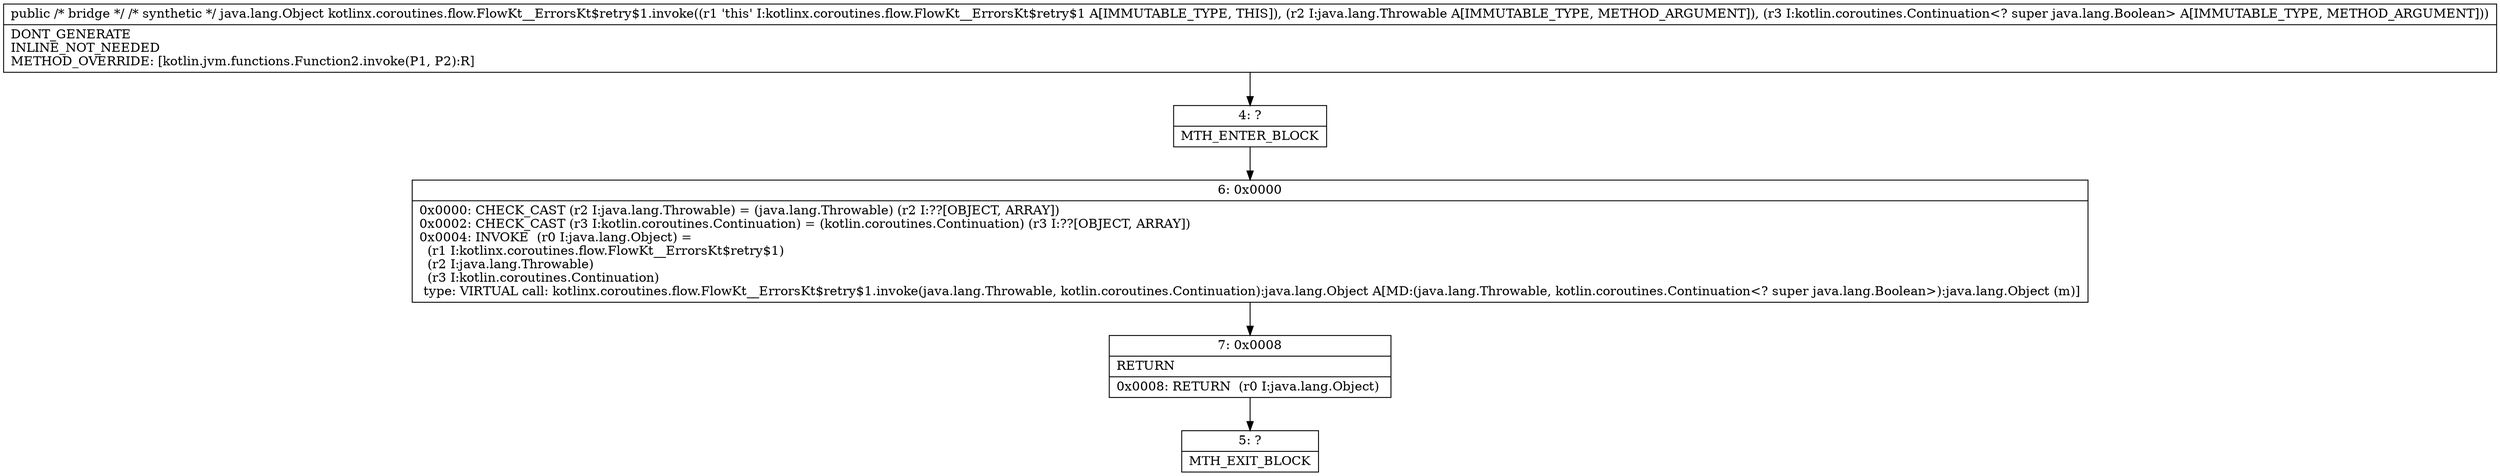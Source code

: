 digraph "CFG forkotlinx.coroutines.flow.FlowKt__ErrorsKt$retry$1.invoke(Ljava\/lang\/Object;Ljava\/lang\/Object;)Ljava\/lang\/Object;" {
Node_4 [shape=record,label="{4\:\ ?|MTH_ENTER_BLOCK\l}"];
Node_6 [shape=record,label="{6\:\ 0x0000|0x0000: CHECK_CAST (r2 I:java.lang.Throwable) = (java.lang.Throwable) (r2 I:??[OBJECT, ARRAY]) \l0x0002: CHECK_CAST (r3 I:kotlin.coroutines.Continuation) = (kotlin.coroutines.Continuation) (r3 I:??[OBJECT, ARRAY]) \l0x0004: INVOKE  (r0 I:java.lang.Object) = \l  (r1 I:kotlinx.coroutines.flow.FlowKt__ErrorsKt$retry$1)\l  (r2 I:java.lang.Throwable)\l  (r3 I:kotlin.coroutines.Continuation)\l type: VIRTUAL call: kotlinx.coroutines.flow.FlowKt__ErrorsKt$retry$1.invoke(java.lang.Throwable, kotlin.coroutines.Continuation):java.lang.Object A[MD:(java.lang.Throwable, kotlin.coroutines.Continuation\<? super java.lang.Boolean\>):java.lang.Object (m)]\l}"];
Node_7 [shape=record,label="{7\:\ 0x0008|RETURN\l|0x0008: RETURN  (r0 I:java.lang.Object) \l}"];
Node_5 [shape=record,label="{5\:\ ?|MTH_EXIT_BLOCK\l}"];
MethodNode[shape=record,label="{public \/* bridge *\/ \/* synthetic *\/ java.lang.Object kotlinx.coroutines.flow.FlowKt__ErrorsKt$retry$1.invoke((r1 'this' I:kotlinx.coroutines.flow.FlowKt__ErrorsKt$retry$1 A[IMMUTABLE_TYPE, THIS]), (r2 I:java.lang.Throwable A[IMMUTABLE_TYPE, METHOD_ARGUMENT]), (r3 I:kotlin.coroutines.Continuation\<? super java.lang.Boolean\> A[IMMUTABLE_TYPE, METHOD_ARGUMENT]))  | DONT_GENERATE\lINLINE_NOT_NEEDED\lMETHOD_OVERRIDE: [kotlin.jvm.functions.Function2.invoke(P1, P2):R]\l}"];
MethodNode -> Node_4;Node_4 -> Node_6;
Node_6 -> Node_7;
Node_7 -> Node_5;
}

